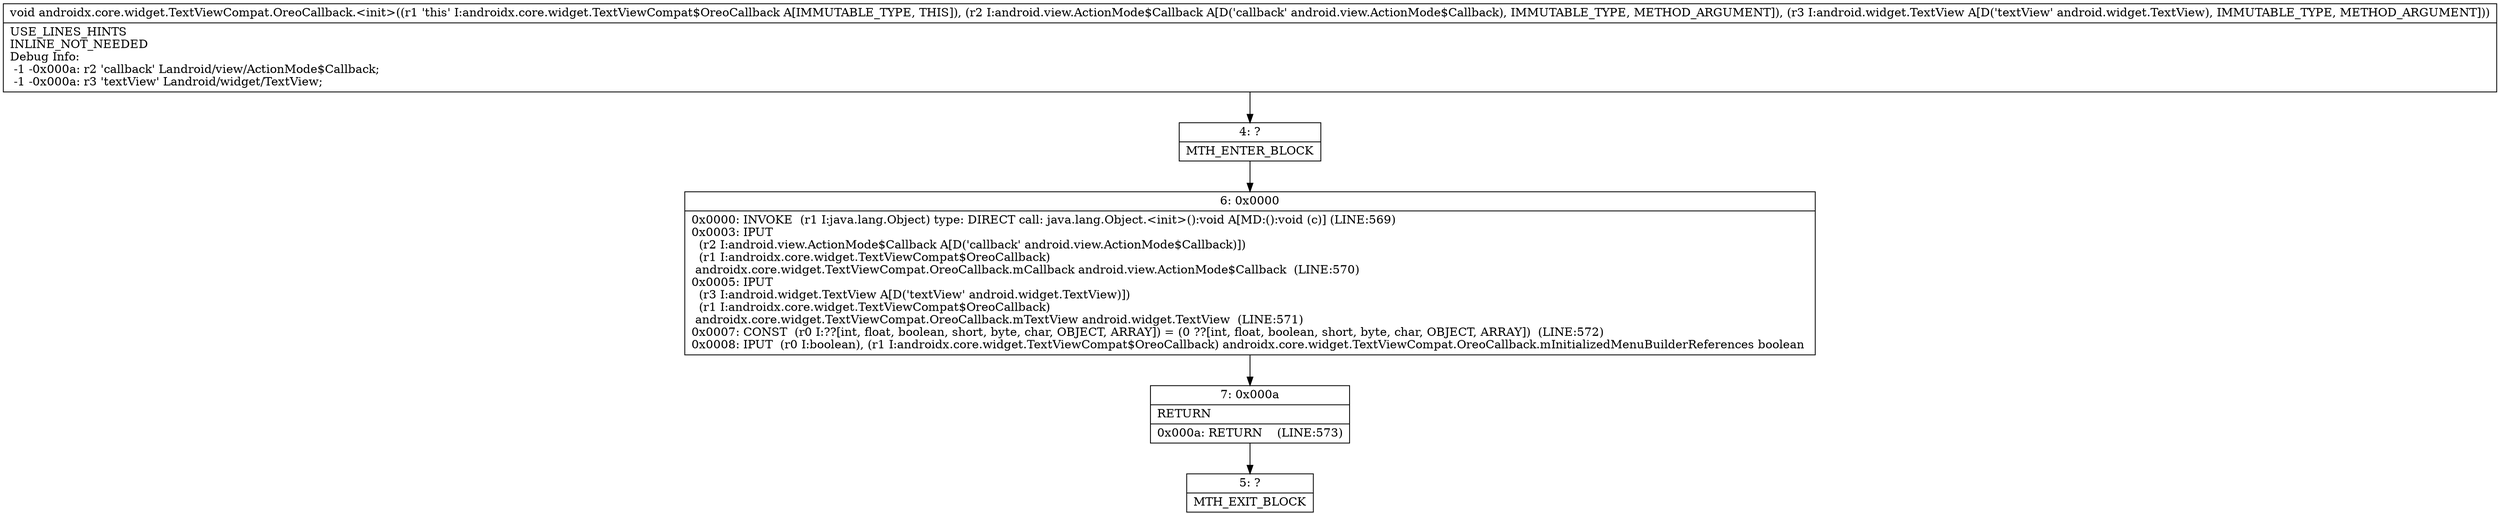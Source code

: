 digraph "CFG forandroidx.core.widget.TextViewCompat.OreoCallback.\<init\>(Landroid\/view\/ActionMode$Callback;Landroid\/widget\/TextView;)V" {
Node_4 [shape=record,label="{4\:\ ?|MTH_ENTER_BLOCK\l}"];
Node_6 [shape=record,label="{6\:\ 0x0000|0x0000: INVOKE  (r1 I:java.lang.Object) type: DIRECT call: java.lang.Object.\<init\>():void A[MD:():void (c)] (LINE:569)\l0x0003: IPUT  \l  (r2 I:android.view.ActionMode$Callback A[D('callback' android.view.ActionMode$Callback)])\l  (r1 I:androidx.core.widget.TextViewCompat$OreoCallback)\l androidx.core.widget.TextViewCompat.OreoCallback.mCallback android.view.ActionMode$Callback  (LINE:570)\l0x0005: IPUT  \l  (r3 I:android.widget.TextView A[D('textView' android.widget.TextView)])\l  (r1 I:androidx.core.widget.TextViewCompat$OreoCallback)\l androidx.core.widget.TextViewCompat.OreoCallback.mTextView android.widget.TextView  (LINE:571)\l0x0007: CONST  (r0 I:??[int, float, boolean, short, byte, char, OBJECT, ARRAY]) = (0 ??[int, float, boolean, short, byte, char, OBJECT, ARRAY])  (LINE:572)\l0x0008: IPUT  (r0 I:boolean), (r1 I:androidx.core.widget.TextViewCompat$OreoCallback) androidx.core.widget.TextViewCompat.OreoCallback.mInitializedMenuBuilderReferences boolean \l}"];
Node_7 [shape=record,label="{7\:\ 0x000a|RETURN\l|0x000a: RETURN    (LINE:573)\l}"];
Node_5 [shape=record,label="{5\:\ ?|MTH_EXIT_BLOCK\l}"];
MethodNode[shape=record,label="{void androidx.core.widget.TextViewCompat.OreoCallback.\<init\>((r1 'this' I:androidx.core.widget.TextViewCompat$OreoCallback A[IMMUTABLE_TYPE, THIS]), (r2 I:android.view.ActionMode$Callback A[D('callback' android.view.ActionMode$Callback), IMMUTABLE_TYPE, METHOD_ARGUMENT]), (r3 I:android.widget.TextView A[D('textView' android.widget.TextView), IMMUTABLE_TYPE, METHOD_ARGUMENT]))  | USE_LINES_HINTS\lINLINE_NOT_NEEDED\lDebug Info:\l  \-1 \-0x000a: r2 'callback' Landroid\/view\/ActionMode$Callback;\l  \-1 \-0x000a: r3 'textView' Landroid\/widget\/TextView;\l}"];
MethodNode -> Node_4;Node_4 -> Node_6;
Node_6 -> Node_7;
Node_7 -> Node_5;
}

